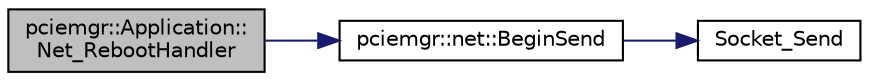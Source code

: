 digraph "pciemgr::Application::Net_RebootHandler"
{
 // LATEX_PDF_SIZE
  edge [fontname="Helvetica",fontsize="10",labelfontname="Helvetica",labelfontsize="10"];
  node [fontname="Helvetica",fontsize="10",shape=record];
  rankdir="LR";
  Node1 [label="pciemgr::Application::\lNet_RebootHandler",height=0.2,width=0.4,color="black", fillcolor="grey75", style="filled", fontcolor="black",tooltip=" "];
  Node1 -> Node2 [color="midnightblue",fontsize="10",style="solid",fontname="Helvetica"];
  Node2 [label="pciemgr::net::BeginSend",height=0.2,width=0.4,color="black", fillcolor="white", style="filled",URL="$namespacemgrd_1_1net.html#ae9ab81602f337c69c1f72cef4581e01f",tooltip=" "];
  Node2 -> Node3 [color="midnightblue",fontsize="10",style="solid",fontname="Helvetica"];
  Node3 [label="Socket_Send",height=0.2,width=0.4,color="black", fillcolor="white", style="filled",URL="$_c_s_socket_8h.html#a51136fde305e77ce91ccc0bb1ec6126b",tooltip=" "];
}
